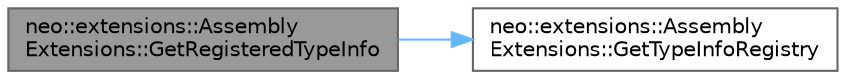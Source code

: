 digraph "neo::extensions::AssemblyExtensions::GetRegisteredTypeInfo"
{
 // LATEX_PDF_SIZE
  bgcolor="transparent";
  edge [fontname=Helvetica,fontsize=10,labelfontname=Helvetica,labelfontsize=10];
  node [fontname=Helvetica,fontsize=10,shape=box,height=0.2,width=0.4];
  rankdir="LR";
  Node1 [id="Node000001",label="neo::extensions::Assembly\lExtensions::GetRegisteredTypeInfo",height=0.2,width=0.4,color="gray40", fillcolor="grey60", style="filled", fontcolor="black",tooltip="Get type information for registered type."];
  Node1 -> Node2 [id="edge2_Node000001_Node000002",color="steelblue1",style="solid",tooltip=" "];
  Node2 [id="Node000002",label="neo::extensions::Assembly\lExtensions::GetTypeInfoRegistry",height=0.2,width=0.4,color="grey40", fillcolor="white", style="filled",URL="$classneo_1_1extensions_1_1_assembly_extensions.html#a17eb75de51ae2b509fa1b469e6a16d23",tooltip="Get the type info registry (singleton pattern)"];
}
